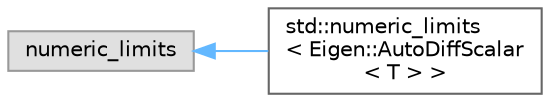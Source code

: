 digraph "类继承关系图"
{
 // LATEX_PDF_SIZE
  bgcolor="transparent";
  edge [fontname=Helvetica,fontsize=10,labelfontname=Helvetica,labelfontsize=10];
  node [fontname=Helvetica,fontsize=10,shape=box,height=0.2,width=0.4];
  rankdir="LR";
  Node0 [id="Node000000",label="numeric_limits",height=0.2,width=0.4,color="grey60", fillcolor="#E0E0E0", style="filled",tooltip=" "];
  Node0 -> Node1 [id="edge5709_Node000000_Node000001",dir="back",color="steelblue1",style="solid",tooltip=" "];
  Node1 [id="Node000001",label="std::numeric_limits\l\< Eigen::AutoDiffScalar\l\< T \> \>",height=0.2,width=0.4,color="grey40", fillcolor="white", style="filled",URL="$classstd_1_1numeric__limits_3_01_eigen_1_1_auto_diff_scalar_3_01_t_01_4_01_4.html",tooltip=" "];
}
